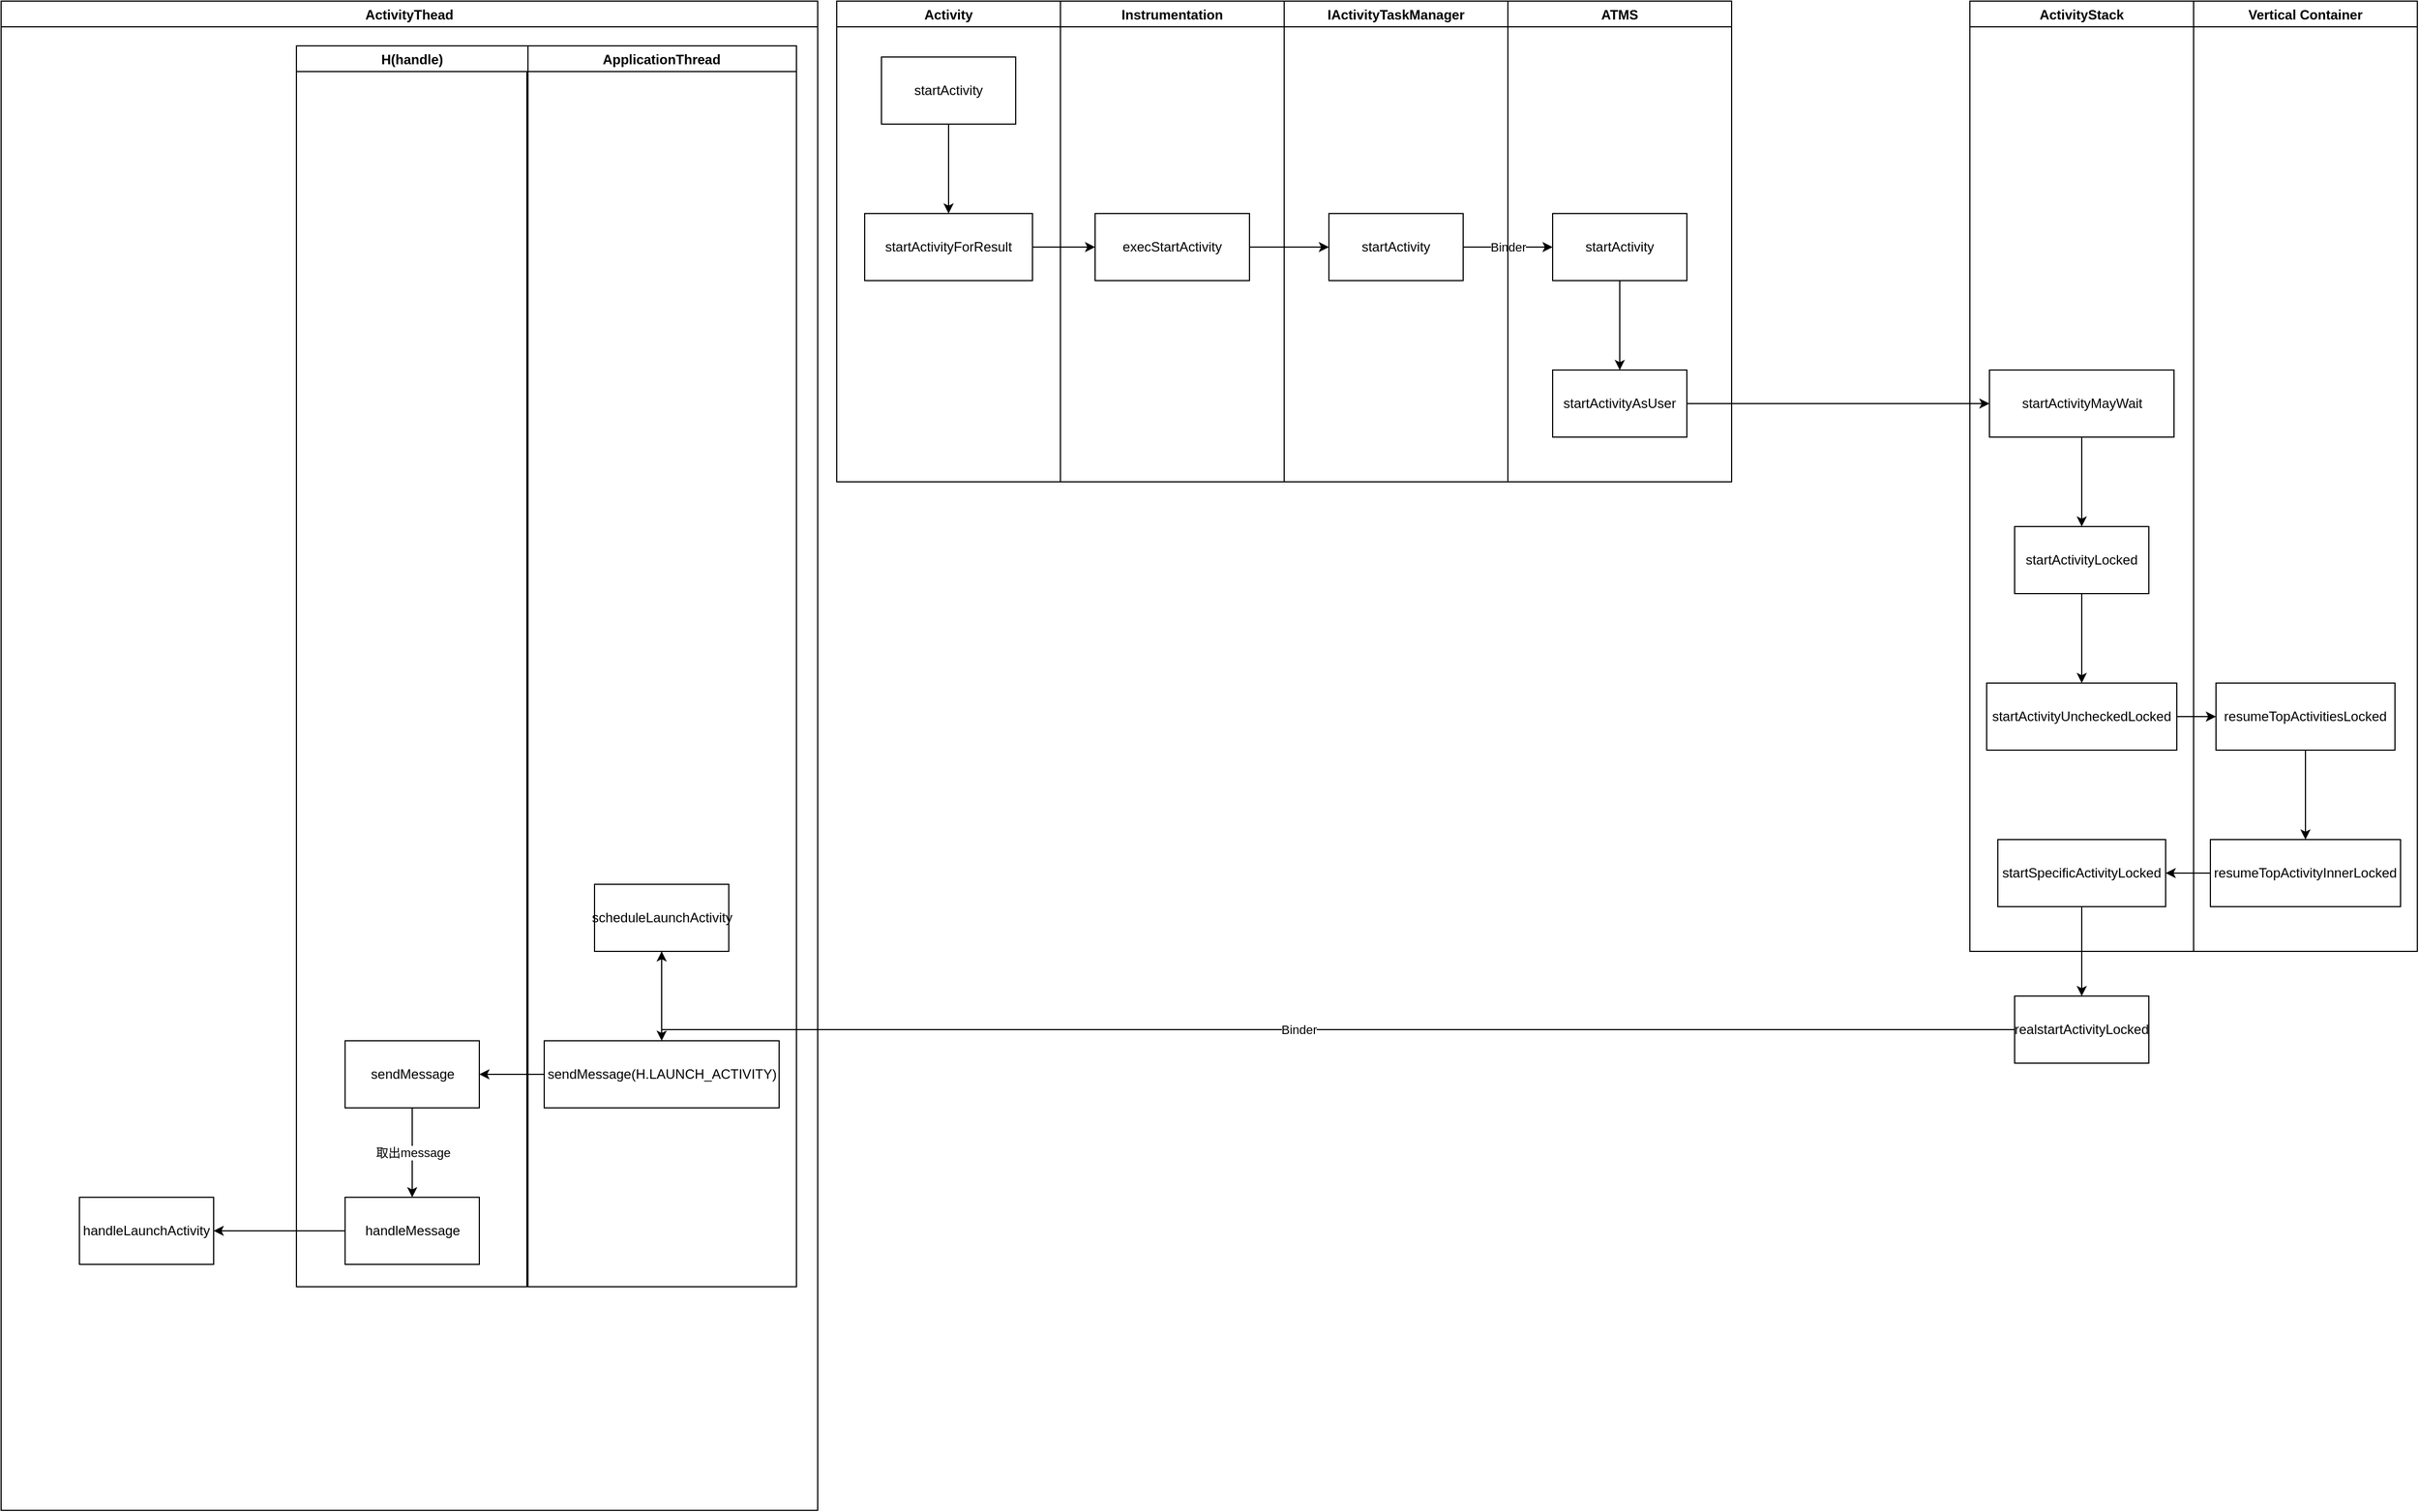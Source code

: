 <mxfile>
    <diagram id="eZfy59tImp3R4qeZ7hUe" name="第 1 页">
        <mxGraphModel dx="2343" dy="863" grid="1" gridSize="10" guides="1" tooltips="1" connect="1" arrows="1" fold="1" page="1" pageScale="1" pageWidth="827" pageHeight="1169" background="none" math="0" shadow="0">
            <root>
                <mxCell id="0"/>
                <mxCell id="1" parent="0"/>
                <mxCell id="16" value="Activity" style="swimlane;" parent="1" vertex="1">
                    <mxGeometry x="37" y="70" width="200" height="430" as="geometry">
                        <mxRectangle x="460" y="300" width="130" height="23" as="alternateBounds"/>
                    </mxGeometry>
                </mxCell>
                <mxCell id="17" value="startActivity" style="rounded=0;whiteSpace=wrap;html=1;" parent="16" vertex="1">
                    <mxGeometry x="40" y="50" width="120" height="60" as="geometry"/>
                </mxCell>
                <mxCell id="19" value="startActivityForResult" style="whiteSpace=wrap;html=1;rounded=0;" parent="16" vertex="1">
                    <mxGeometry x="25" y="190" width="150" height="60" as="geometry"/>
                </mxCell>
                <mxCell id="20" value="" style="edgeStyle=orthogonalEdgeStyle;rounded=0;orthogonalLoop=1;jettySize=auto;html=1;" parent="16" source="17" target="19" edge="1">
                    <mxGeometry relative="1" as="geometry"/>
                </mxCell>
                <mxCell id="24" value="" style="edgeStyle=orthogonalEdgeStyle;rounded=0;orthogonalLoop=1;jettySize=auto;html=1;" parent="1" source="19" target="23" edge="1">
                    <mxGeometry relative="1" as="geometry"/>
                </mxCell>
                <mxCell id="22" value="Instrumentation" style="swimlane;" parent="1" vertex="1">
                    <mxGeometry x="237" y="70" width="200" height="430" as="geometry"/>
                </mxCell>
                <mxCell id="23" value="execStartActivity" style="whiteSpace=wrap;html=1;rounded=0;" parent="22" vertex="1">
                    <mxGeometry x="31" y="190" width="138" height="60" as="geometry"/>
                </mxCell>
                <mxCell id="25" value="ATMS" style="swimlane;" parent="1" vertex="1">
                    <mxGeometry x="637" y="70" width="200" height="430" as="geometry"/>
                </mxCell>
                <mxCell id="26" value="startActivity" style="whiteSpace=wrap;html=1;rounded=0;" parent="25" vertex="1">
                    <mxGeometry x="40" y="190" width="120" height="60" as="geometry"/>
                </mxCell>
                <mxCell id="30" value="startActivityAsUser" style="whiteSpace=wrap;html=1;rounded=0;" parent="25" vertex="1">
                    <mxGeometry x="40" y="330" width="120" height="60" as="geometry"/>
                </mxCell>
                <mxCell id="31" value="" style="edgeStyle=orthogonalEdgeStyle;rounded=0;orthogonalLoop=1;jettySize=auto;html=1;" parent="25" source="26" target="30" edge="1">
                    <mxGeometry relative="1" as="geometry"/>
                </mxCell>
                <mxCell id="27" value="Binder" style="edgeStyle=orthogonalEdgeStyle;rounded=0;orthogonalLoop=1;jettySize=auto;html=1;exitX=1;exitY=0.5;exitDx=0;exitDy=0;entryX=0;entryY=0.5;entryDx=0;entryDy=0;" parent="1" source="73" target="26" edge="1">
                    <mxGeometry relative="1" as="geometry">
                        <mxPoint x="-50" y="240" as="sourcePoint"/>
                        <mxPoint x="520" y="370" as="targetPoint"/>
                    </mxGeometry>
                </mxCell>
                <mxCell id="34" value="ActivityStack" style="swimlane;startSize=23;" parent="1" vertex="1">
                    <mxGeometry x="1050" y="70" width="200" height="850" as="geometry"/>
                </mxCell>
                <mxCell id="35" value="startActivityMayWait" style="whiteSpace=wrap;html=1;rounded=0;" parent="34" vertex="1">
                    <mxGeometry x="17.5" y="330" width="165" height="60" as="geometry"/>
                </mxCell>
                <mxCell id="76" value="&lt;span&gt;startActivityLocked&lt;/span&gt;" style="whiteSpace=wrap;html=1;rounded=0;" vertex="1" parent="34">
                    <mxGeometry x="40" y="470" width="120" height="60" as="geometry"/>
                </mxCell>
                <mxCell id="77" value="" style="edgeStyle=orthogonalEdgeStyle;rounded=0;orthogonalLoop=1;jettySize=auto;html=1;" edge="1" parent="34" source="35" target="76">
                    <mxGeometry relative="1" as="geometry"/>
                </mxCell>
                <mxCell id="78" value="&lt;span&gt;startActivityUncheckedLocked&lt;/span&gt;" style="whiteSpace=wrap;html=1;rounded=0;" vertex="1" parent="34">
                    <mxGeometry x="15" y="610" width="170" height="60" as="geometry"/>
                </mxCell>
                <mxCell id="79" value="" style="edgeStyle=orthogonalEdgeStyle;rounded=0;orthogonalLoop=1;jettySize=auto;html=1;" edge="1" parent="34" source="76" target="78">
                    <mxGeometry relative="1" as="geometry"/>
                </mxCell>
                <mxCell id="48" value="startSpecificActivityLocked" style="whiteSpace=wrap;html=1;rounded=0;" parent="34" vertex="1">
                    <mxGeometry x="25" y="750" width="150" height="60" as="geometry"/>
                </mxCell>
                <mxCell id="36" value="" style="edgeStyle=orthogonalEdgeStyle;rounded=0;orthogonalLoop=1;jettySize=auto;html=1;exitX=1;exitY=0.5;exitDx=0;exitDy=0;" parent="1" source="30" target="35" edge="1">
                    <mxGeometry relative="1" as="geometry"/>
                </mxCell>
                <mxCell id="45" value="Vertical Container" style="swimlane;" parent="1" vertex="1">
                    <mxGeometry x="1250" y="70" width="200" height="850" as="geometry"/>
                </mxCell>
                <mxCell id="47" value="" style="edgeStyle=orthogonalEdgeStyle;rounded=0;orthogonalLoop=1;jettySize=auto;html=1;" parent="45" source="43" target="46" edge="1">
                    <mxGeometry relative="1" as="geometry"/>
                </mxCell>
                <mxCell id="43" value="resumeTopActivitiesLocked" style="whiteSpace=wrap;html=1;rounded=0;" parent="45" vertex="1">
                    <mxGeometry x="20" y="610" width="160" height="60" as="geometry"/>
                </mxCell>
                <mxCell id="46" value="resumeTopActivityInnerLocked" style="whiteSpace=wrap;html=1;rounded=0;" parent="45" vertex="1">
                    <mxGeometry x="15" y="750" width="170" height="60" as="geometry"/>
                </mxCell>
                <mxCell id="51" value="" style="edgeStyle=orthogonalEdgeStyle;rounded=0;orthogonalLoop=1;jettySize=auto;html=1;" parent="1" source="48" target="50" edge="1">
                    <mxGeometry relative="1" as="geometry"/>
                </mxCell>
                <mxCell id="49" value="" style="edgeStyle=orthogonalEdgeStyle;rounded=0;orthogonalLoop=1;jettySize=auto;html=1;" parent="1" source="46" target="48" edge="1">
                    <mxGeometry relative="1" as="geometry"/>
                </mxCell>
                <mxCell id="54" value="Binder" style="edgeStyle=orthogonalEdgeStyle;rounded=0;orthogonalLoop=1;jettySize=auto;html=1;" parent="1" source="50" target="53" edge="1">
                    <mxGeometry relative="1" as="geometry"/>
                </mxCell>
                <mxCell id="50" value="realstartActivityLocked" style="whiteSpace=wrap;html=1;rounded=0;" parent="1" vertex="1">
                    <mxGeometry x="1090" y="960" width="120" height="60" as="geometry"/>
                </mxCell>
                <mxCell id="52" value="ApplicationThread" style="swimlane;startSize=23;" parent="1" vertex="1">
                    <mxGeometry x="-240" y="110" width="241" height="1110" as="geometry"/>
                </mxCell>
                <mxCell id="53" value="scheduleLaunchActivity" style="whiteSpace=wrap;html=1;rounded=0;" parent="52" vertex="1">
                    <mxGeometry x="60.5" y="750" width="120" height="60" as="geometry"/>
                </mxCell>
                <mxCell id="55" value="sendMessage(H.LAUNCH_ACTIVITY)" style="whiteSpace=wrap;html=1;rounded=0;" parent="52" vertex="1">
                    <mxGeometry x="15.5" y="890" width="210" height="60" as="geometry"/>
                </mxCell>
                <mxCell id="56" value="" style="edgeStyle=orthogonalEdgeStyle;rounded=0;orthogonalLoop=1;jettySize=auto;html=1;" parent="52" source="53" target="55" edge="1">
                    <mxGeometry relative="1" as="geometry"/>
                </mxCell>
                <mxCell id="57" value="H(handle)" style="swimlane;" parent="1" vertex="1">
                    <mxGeometry x="-446" y="110" width="207" height="1110" as="geometry"/>
                </mxCell>
                <mxCell id="58" value="sendMessage" style="whiteSpace=wrap;html=1;rounded=0;" parent="57" vertex="1">
                    <mxGeometry x="43.5" y="890" width="120" height="60" as="geometry"/>
                </mxCell>
                <mxCell id="59" value="" style="edgeStyle=orthogonalEdgeStyle;rounded=0;orthogonalLoop=1;jettySize=auto;html=1;" parent="1" source="55" target="58" edge="1">
                    <mxGeometry relative="1" as="geometry"/>
                </mxCell>
                <mxCell id="64" value="" style="edgeStyle=orthogonalEdgeStyle;rounded=0;orthogonalLoop=1;jettySize=auto;html=1;" parent="1" source="60" target="63" edge="1">
                    <mxGeometry relative="1" as="geometry"/>
                </mxCell>
                <mxCell id="60" value="handleMessage" style="whiteSpace=wrap;html=1;rounded=0;" parent="1" vertex="1">
                    <mxGeometry x="-402.5" y="1140" width="120" height="60" as="geometry"/>
                </mxCell>
                <mxCell id="61" value="取出message" style="edgeStyle=orthogonalEdgeStyle;rounded=0;orthogonalLoop=1;jettySize=auto;html=1;" parent="1" source="58" target="60" edge="1">
                    <mxGeometry relative="1" as="geometry"/>
                </mxCell>
                <mxCell id="62" value="ActivityThead" style="swimlane;" parent="1" vertex="1">
                    <mxGeometry x="-710" y="70" width="730" height="1350" as="geometry"/>
                </mxCell>
                <mxCell id="63" value="handleLaunchActivity" style="whiteSpace=wrap;html=1;rounded=0;" parent="62" vertex="1">
                    <mxGeometry x="70" y="1070" width="120" height="60" as="geometry"/>
                </mxCell>
                <mxCell id="72" value="IActivityTaskManager" style="swimlane;" vertex="1" parent="1">
                    <mxGeometry x="437" y="70" width="200" height="430" as="geometry"/>
                </mxCell>
                <mxCell id="73" value="startActivity" style="whiteSpace=wrap;html=1;rounded=0;" vertex="1" parent="72">
                    <mxGeometry x="40" y="190" width="120" height="60" as="geometry"/>
                </mxCell>
                <mxCell id="75" style="edgeStyle=orthogonalEdgeStyle;rounded=0;orthogonalLoop=1;jettySize=auto;html=1;exitX=1;exitY=0.5;exitDx=0;exitDy=0;" edge="1" parent="1" source="23" target="73">
                    <mxGeometry relative="1" as="geometry"/>
                </mxCell>
                <mxCell id="81" style="edgeStyle=orthogonalEdgeStyle;rounded=0;orthogonalLoop=1;jettySize=auto;html=1;exitX=1;exitY=0.5;exitDx=0;exitDy=0;entryX=0;entryY=0.5;entryDx=0;entryDy=0;" edge="1" parent="1" source="78" target="43">
                    <mxGeometry relative="1" as="geometry"/>
                </mxCell>
            </root>
        </mxGraphModel>
    </diagram>
</mxfile>